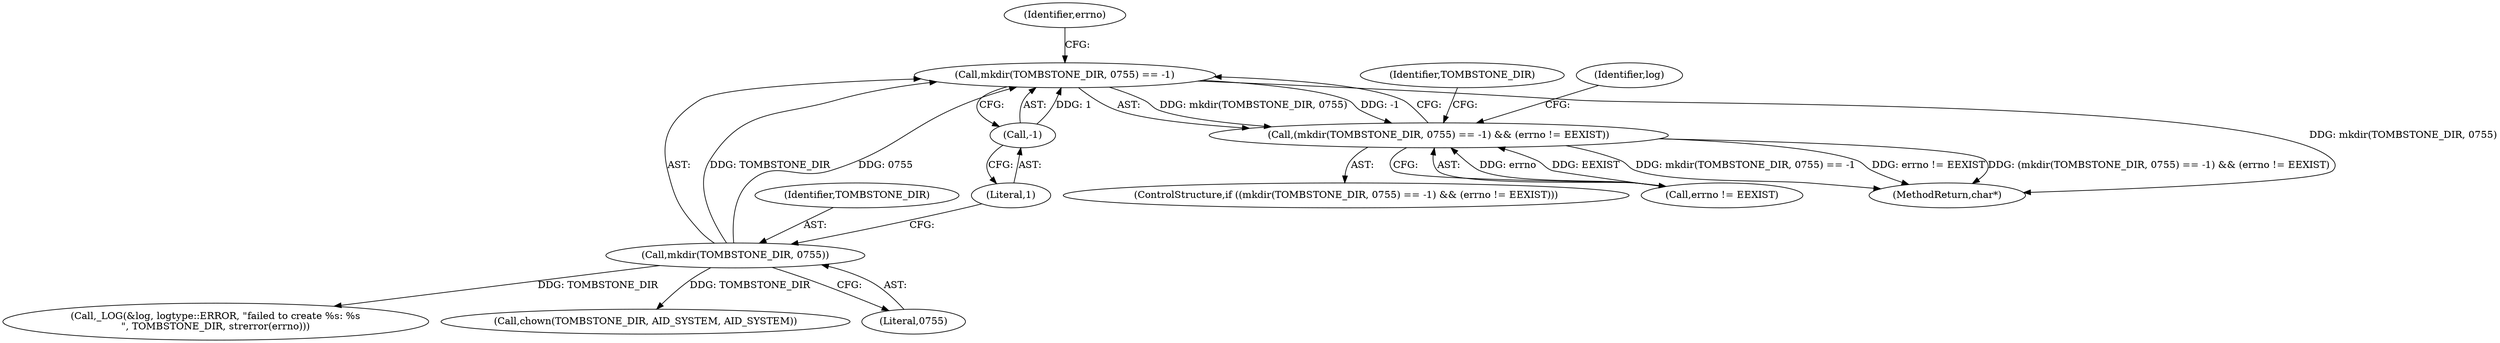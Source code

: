 digraph "1_Android_81df1cc77722000f8d0025c1ab00ced123aa573c@API" {
"1000123" [label="(Call,mkdir(TOMBSTONE_DIR, 0755) == -1)"];
"1000124" [label="(Call,mkdir(TOMBSTONE_DIR, 0755))"];
"1000127" [label="(Call,-1)"];
"1000122" [label="(Call,(mkdir(TOMBSTONE_DIR, 0755) == -1) && (errno != EEXIST))"];
"1000123" [label="(Call,mkdir(TOMBSTONE_DIR, 0755) == -1)"];
"1000130" [label="(Identifier,errno)"];
"1000125" [label="(Identifier,TOMBSTONE_DIR)"];
"1000122" [label="(Call,(mkdir(TOMBSTONE_DIR, 0755) == -1) && (errno != EEXIST))"];
"1000144" [label="(Identifier,TOMBSTONE_DIR)"];
"1000121" [label="(ControlStructure,if ((mkdir(TOMBSTONE_DIR, 0755) == -1) && (errno != EEXIST)))"];
"1000127" [label="(Call,-1)"];
"1000133" [label="(Call,_LOG(&log, logtype::ERROR, \"failed to create %s: %s\n\", TOMBSTONE_DIR, strerror(errno)))"];
"1000129" [label="(Call,errno != EEXIST)"];
"1000238" [label="(MethodReturn,char*)"];
"1000143" [label="(Call,chown(TOMBSTONE_DIR, AID_SYSTEM, AID_SYSTEM))"];
"1000128" [label="(Literal,1)"];
"1000126" [label="(Literal,0755)"];
"1000124" [label="(Call,mkdir(TOMBSTONE_DIR, 0755))"];
"1000135" [label="(Identifier,log)"];
"1000123" -> "1000122"  [label="AST: "];
"1000123" -> "1000127"  [label="CFG: "];
"1000124" -> "1000123"  [label="AST: "];
"1000127" -> "1000123"  [label="AST: "];
"1000130" -> "1000123"  [label="CFG: "];
"1000122" -> "1000123"  [label="CFG: "];
"1000123" -> "1000238"  [label="DDG: mkdir(TOMBSTONE_DIR, 0755)"];
"1000123" -> "1000122"  [label="DDG: mkdir(TOMBSTONE_DIR, 0755)"];
"1000123" -> "1000122"  [label="DDG: -1"];
"1000124" -> "1000123"  [label="DDG: TOMBSTONE_DIR"];
"1000124" -> "1000123"  [label="DDG: 0755"];
"1000127" -> "1000123"  [label="DDG: 1"];
"1000124" -> "1000126"  [label="CFG: "];
"1000125" -> "1000124"  [label="AST: "];
"1000126" -> "1000124"  [label="AST: "];
"1000128" -> "1000124"  [label="CFG: "];
"1000124" -> "1000133"  [label="DDG: TOMBSTONE_DIR"];
"1000124" -> "1000143"  [label="DDG: TOMBSTONE_DIR"];
"1000127" -> "1000128"  [label="CFG: "];
"1000128" -> "1000127"  [label="AST: "];
"1000122" -> "1000121"  [label="AST: "];
"1000122" -> "1000129"  [label="CFG: "];
"1000129" -> "1000122"  [label="AST: "];
"1000135" -> "1000122"  [label="CFG: "];
"1000144" -> "1000122"  [label="CFG: "];
"1000122" -> "1000238"  [label="DDG: mkdir(TOMBSTONE_DIR, 0755) == -1"];
"1000122" -> "1000238"  [label="DDG: errno != EEXIST"];
"1000122" -> "1000238"  [label="DDG: (mkdir(TOMBSTONE_DIR, 0755) == -1) && (errno != EEXIST)"];
"1000129" -> "1000122"  [label="DDG: errno"];
"1000129" -> "1000122"  [label="DDG: EEXIST"];
}
